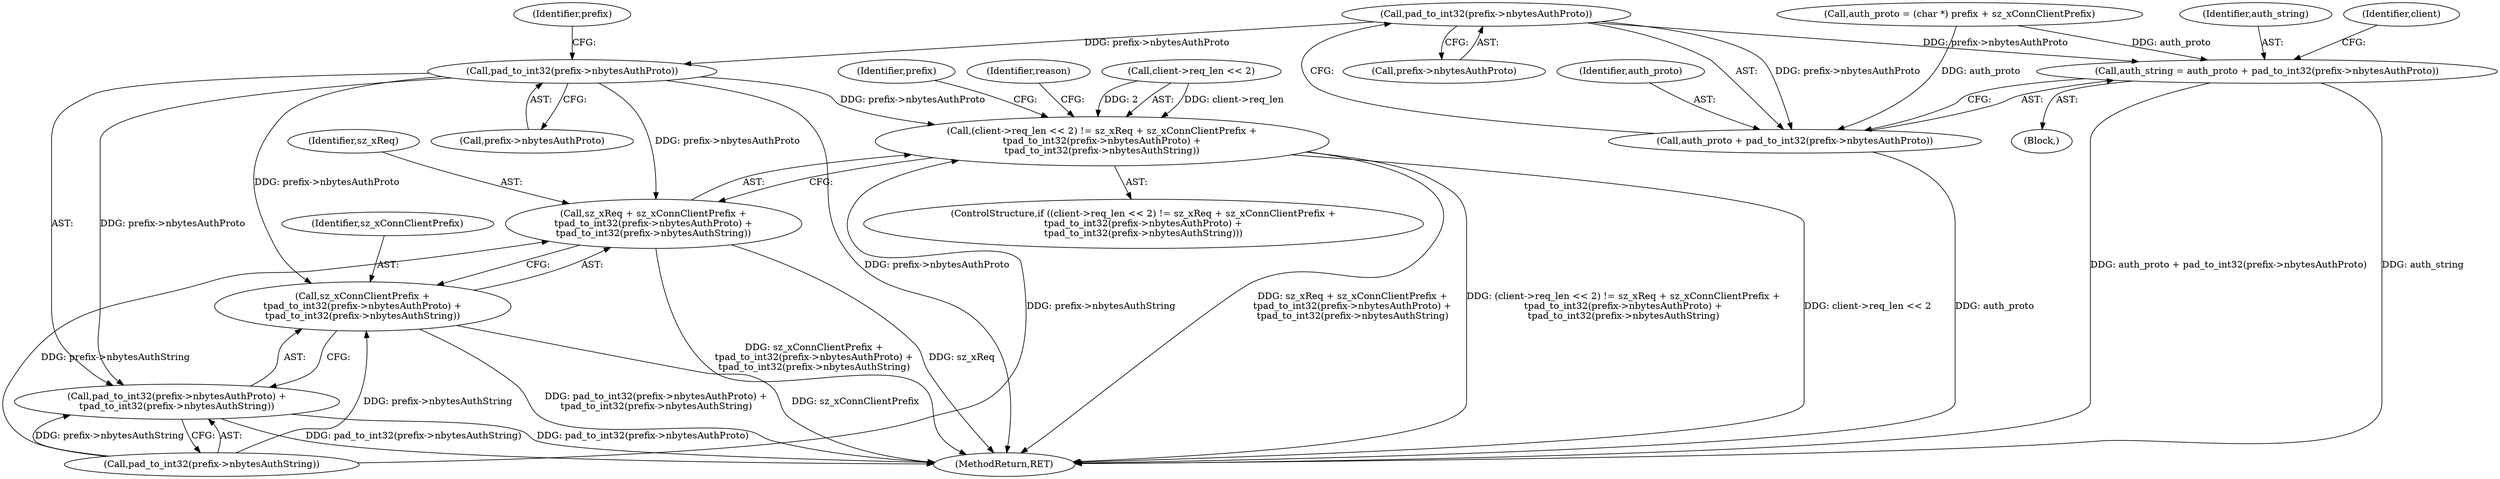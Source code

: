 digraph "0_xserver_b747da5e25be944337a9cd1415506fc06b70aa81@pointer" {
"1000129" [label="(Call,pad_to_int32(prefix->nbytesAuthProto))"];
"1000125" [label="(Call,auth_string = auth_proto + pad_to_int32(prefix->nbytesAuthProto))"];
"1000127" [label="(Call,auth_proto + pad_to_int32(prefix->nbytesAuthProto))"];
"1000145" [label="(Call,pad_to_int32(prefix->nbytesAuthProto))"];
"1000134" [label="(Call,(client->req_len << 2) != sz_xReq + sz_xConnClientPrefix +\n\tpad_to_int32(prefix->nbytesAuthProto) +\n\tpad_to_int32(prefix->nbytesAuthString))"];
"1000140" [label="(Call,sz_xReq + sz_xConnClientPrefix +\n\tpad_to_int32(prefix->nbytesAuthProto) +\n\tpad_to_int32(prefix->nbytesAuthString))"];
"1000142" [label="(Call,sz_xConnClientPrefix +\n\tpad_to_int32(prefix->nbytesAuthProto) +\n\tpad_to_int32(prefix->nbytesAuthString))"];
"1000144" [label="(Call,pad_to_int32(prefix->nbytesAuthProto) +\n\tpad_to_int32(prefix->nbytesAuthString))"];
"1000127" [label="(Call,auth_proto + pad_to_int32(prefix->nbytesAuthProto))"];
"1000151" [label="(Identifier,prefix)"];
"1000144" [label="(Call,pad_to_int32(prefix->nbytesAuthProto) +\n\tpad_to_int32(prefix->nbytesAuthString))"];
"1000129" [label="(Call,pad_to_int32(prefix->nbytesAuthProto))"];
"1000126" [label="(Identifier,auth_string)"];
"1000125" [label="(Call,auth_string = auth_proto + pad_to_int32(prefix->nbytesAuthProto))"];
"1000142" [label="(Call,sz_xConnClientPrefix +\n\tpad_to_int32(prefix->nbytesAuthProto) +\n\tpad_to_int32(prefix->nbytesAuthString))"];
"1000102" [label="(Block,)"];
"1000137" [label="(Identifier,client)"];
"1000133" [label="(ControlStructure,if ((client->req_len << 2) != sz_xReq + sz_xConnClientPrefix +\n\tpad_to_int32(prefix->nbytesAuthProto) +\n\tpad_to_int32(prefix->nbytesAuthString)))"];
"1000134" [label="(Call,(client->req_len << 2) != sz_xReq + sz_xConnClientPrefix +\n\tpad_to_int32(prefix->nbytesAuthProto) +\n\tpad_to_int32(prefix->nbytesAuthString))"];
"1000140" [label="(Call,sz_xReq + sz_xConnClientPrefix +\n\tpad_to_int32(prefix->nbytesAuthProto) +\n\tpad_to_int32(prefix->nbytesAuthString))"];
"1000128" [label="(Identifier,auth_proto)"];
"1000118" [label="(Call,auth_proto = (char *) prefix + sz_xConnClientPrefix)"];
"1000135" [label="(Call,client->req_len << 2)"];
"1000149" [label="(Call,pad_to_int32(prefix->nbytesAuthString))"];
"1000141" [label="(Identifier,sz_xReq)"];
"1000161" [label="(Identifier,prefix)"];
"1000143" [label="(Identifier,sz_xConnClientPrefix)"];
"1000145" [label="(Call,pad_to_int32(prefix->nbytesAuthProto))"];
"1000177" [label="(MethodReturn,RET)"];
"1000130" [label="(Call,prefix->nbytesAuthProto)"];
"1000146" [label="(Call,prefix->nbytesAuthProto)"];
"1000154" [label="(Identifier,reason)"];
"1000129" -> "1000127"  [label="AST: "];
"1000129" -> "1000130"  [label="CFG: "];
"1000130" -> "1000129"  [label="AST: "];
"1000127" -> "1000129"  [label="CFG: "];
"1000129" -> "1000125"  [label="DDG: prefix->nbytesAuthProto"];
"1000129" -> "1000127"  [label="DDG: prefix->nbytesAuthProto"];
"1000129" -> "1000145"  [label="DDG: prefix->nbytesAuthProto"];
"1000125" -> "1000102"  [label="AST: "];
"1000125" -> "1000127"  [label="CFG: "];
"1000126" -> "1000125"  [label="AST: "];
"1000127" -> "1000125"  [label="AST: "];
"1000137" -> "1000125"  [label="CFG: "];
"1000125" -> "1000177"  [label="DDG: auth_string"];
"1000125" -> "1000177"  [label="DDG: auth_proto + pad_to_int32(prefix->nbytesAuthProto)"];
"1000118" -> "1000125"  [label="DDG: auth_proto"];
"1000128" -> "1000127"  [label="AST: "];
"1000127" -> "1000177"  [label="DDG: auth_proto"];
"1000118" -> "1000127"  [label="DDG: auth_proto"];
"1000145" -> "1000144"  [label="AST: "];
"1000145" -> "1000146"  [label="CFG: "];
"1000146" -> "1000145"  [label="AST: "];
"1000151" -> "1000145"  [label="CFG: "];
"1000145" -> "1000177"  [label="DDG: prefix->nbytesAuthProto"];
"1000145" -> "1000134"  [label="DDG: prefix->nbytesAuthProto"];
"1000145" -> "1000140"  [label="DDG: prefix->nbytesAuthProto"];
"1000145" -> "1000142"  [label="DDG: prefix->nbytesAuthProto"];
"1000145" -> "1000144"  [label="DDG: prefix->nbytesAuthProto"];
"1000134" -> "1000133"  [label="AST: "];
"1000134" -> "1000140"  [label="CFG: "];
"1000135" -> "1000134"  [label="AST: "];
"1000140" -> "1000134"  [label="AST: "];
"1000154" -> "1000134"  [label="CFG: "];
"1000161" -> "1000134"  [label="CFG: "];
"1000134" -> "1000177"  [label="DDG: sz_xReq + sz_xConnClientPrefix +\n\tpad_to_int32(prefix->nbytesAuthProto) +\n\tpad_to_int32(prefix->nbytesAuthString)"];
"1000134" -> "1000177"  [label="DDG: (client->req_len << 2) != sz_xReq + sz_xConnClientPrefix +\n\tpad_to_int32(prefix->nbytesAuthProto) +\n\tpad_to_int32(prefix->nbytesAuthString)"];
"1000134" -> "1000177"  [label="DDG: client->req_len << 2"];
"1000135" -> "1000134"  [label="DDG: client->req_len"];
"1000135" -> "1000134"  [label="DDG: 2"];
"1000149" -> "1000134"  [label="DDG: prefix->nbytesAuthString"];
"1000140" -> "1000142"  [label="CFG: "];
"1000141" -> "1000140"  [label="AST: "];
"1000142" -> "1000140"  [label="AST: "];
"1000140" -> "1000177"  [label="DDG: sz_xConnClientPrefix +\n\tpad_to_int32(prefix->nbytesAuthProto) +\n\tpad_to_int32(prefix->nbytesAuthString)"];
"1000140" -> "1000177"  [label="DDG: sz_xReq"];
"1000149" -> "1000140"  [label="DDG: prefix->nbytesAuthString"];
"1000142" -> "1000144"  [label="CFG: "];
"1000143" -> "1000142"  [label="AST: "];
"1000144" -> "1000142"  [label="AST: "];
"1000142" -> "1000177"  [label="DDG: pad_to_int32(prefix->nbytesAuthProto) +\n\tpad_to_int32(prefix->nbytesAuthString)"];
"1000142" -> "1000177"  [label="DDG: sz_xConnClientPrefix"];
"1000149" -> "1000142"  [label="DDG: prefix->nbytesAuthString"];
"1000144" -> "1000149"  [label="CFG: "];
"1000149" -> "1000144"  [label="AST: "];
"1000144" -> "1000177"  [label="DDG: pad_to_int32(prefix->nbytesAuthString)"];
"1000144" -> "1000177"  [label="DDG: pad_to_int32(prefix->nbytesAuthProto)"];
"1000149" -> "1000144"  [label="DDG: prefix->nbytesAuthString"];
}
